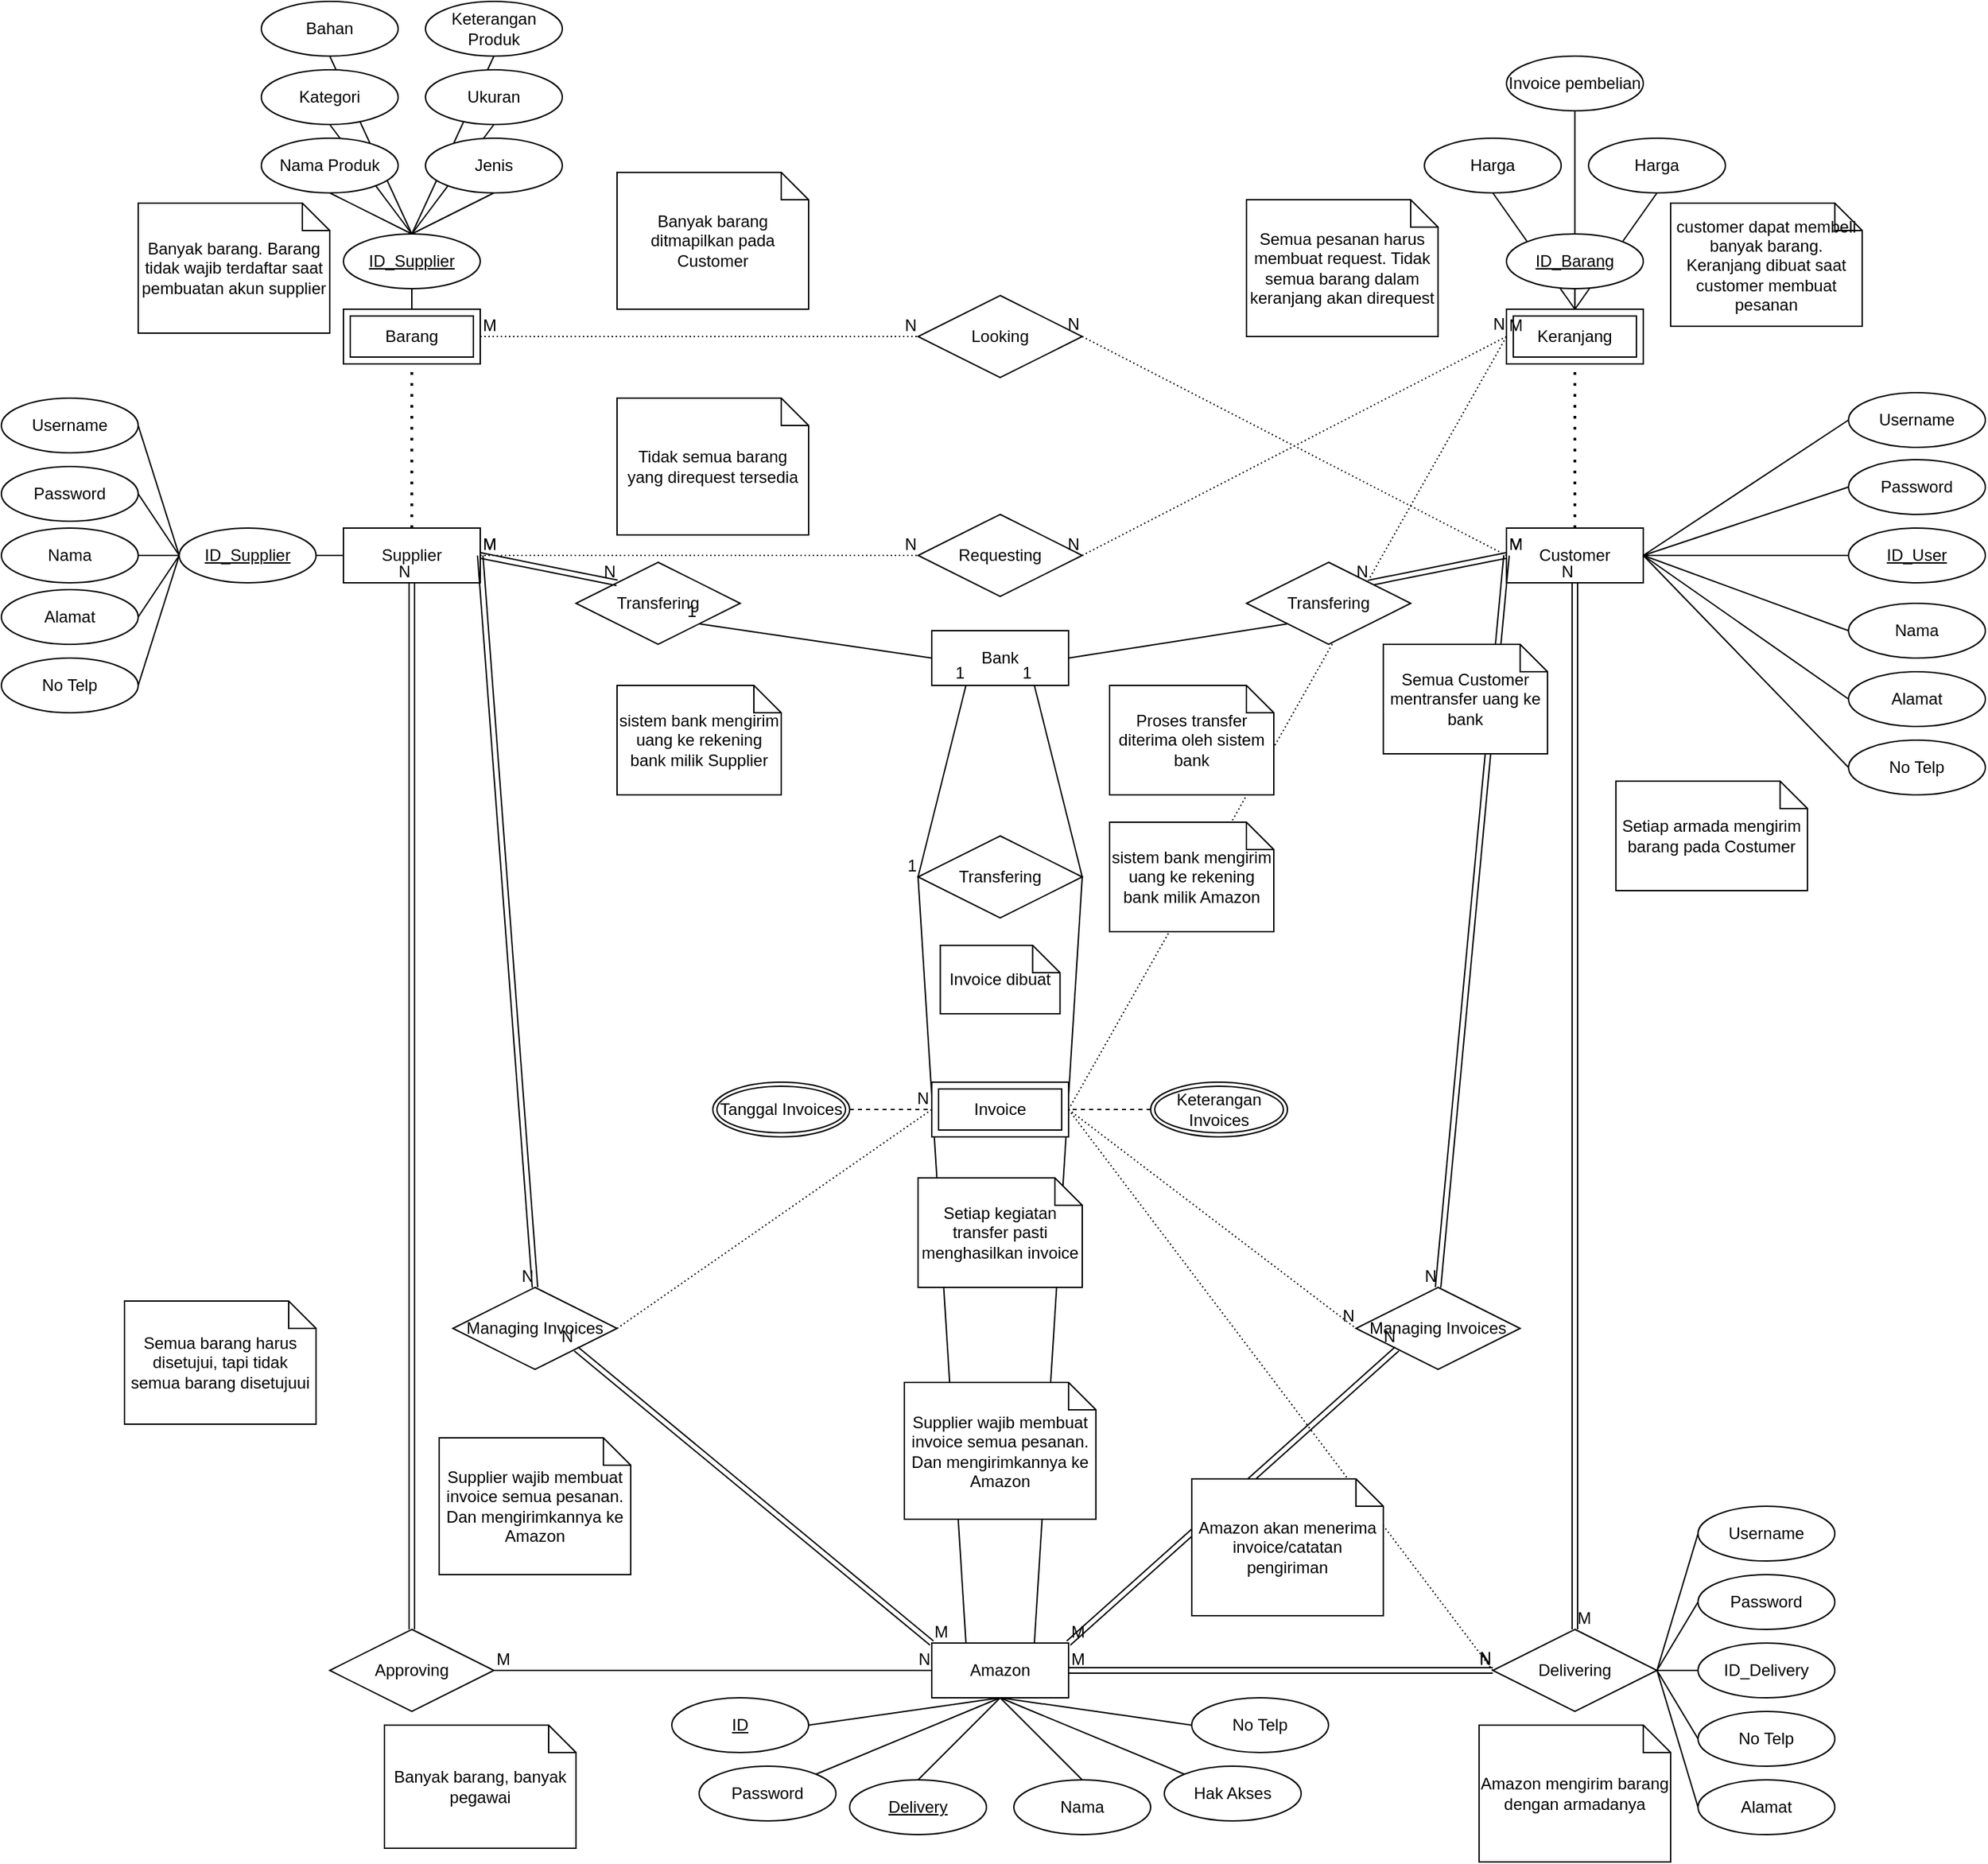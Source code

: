 <mxfile version="24.7.13">
  <diagram name="Page-1" id="H48xrG2T90LR6pYWh2Qc">
    <mxGraphModel dx="2256" dy="1767" grid="1" gridSize="10" guides="1" tooltips="1" connect="1" arrows="1" fold="1" page="1" pageScale="1" pageWidth="850" pageHeight="1100" math="0" shadow="0">
      <root>
        <mxCell id="0" />
        <mxCell id="1" parent="0" />
        <mxCell id="YlhhfSobjes1HJvtvpS9-1" value="Amazon" style="whiteSpace=wrap;html=1;align=center;" vertex="1" parent="1">
          <mxGeometry x="410" y="860" width="100" height="40" as="geometry" />
        </mxCell>
        <mxCell id="YlhhfSobjes1HJvtvpS9-2" value="Supplier" style="whiteSpace=wrap;html=1;align=center;" vertex="1" parent="1">
          <mxGeometry x="-20" y="45" width="100" height="40" as="geometry" />
        </mxCell>
        <mxCell id="YlhhfSobjes1HJvtvpS9-3" value="Customer" style="whiteSpace=wrap;html=1;align=center;" vertex="1" parent="1">
          <mxGeometry x="830.07" y="45" width="100" height="40" as="geometry" />
        </mxCell>
        <mxCell id="YlhhfSobjes1HJvtvpS9-4" value="Barang" style="shape=ext;margin=3;double=1;whiteSpace=wrap;html=1;align=center;" vertex="1" parent="1">
          <mxGeometry x="-20" y="-115" width="100" height="40" as="geometry" />
        </mxCell>
        <mxCell id="YlhhfSobjes1HJvtvpS9-5" value="Approving" style="shape=rhombus;perimeter=rhombusPerimeter;whiteSpace=wrap;html=1;align=center;" vertex="1" parent="1">
          <mxGeometry x="-30" y="850" width="120" height="60" as="geometry" />
        </mxCell>
        <mxCell id="YlhhfSobjes1HJvtvpS9-11" value="" style="shape=link;html=1;rounded=0;entryX=0.5;entryY=1;entryDx=0;entryDy=0;exitX=0.5;exitY=0;exitDx=0;exitDy=0;" edge="1" parent="1" source="YlhhfSobjes1HJvtvpS9-5" target="YlhhfSobjes1HJvtvpS9-2">
          <mxGeometry relative="1" as="geometry">
            <mxPoint x="330" y="220" as="sourcePoint" />
            <mxPoint x="490" y="220" as="targetPoint" />
          </mxGeometry>
        </mxCell>
        <mxCell id="YlhhfSobjes1HJvtvpS9-12" value="N" style="resizable=0;html=1;whiteSpace=wrap;align=right;verticalAlign=bottom;" connectable="0" vertex="1" parent="YlhhfSobjes1HJvtvpS9-11">
          <mxGeometry x="1" relative="1" as="geometry" />
        </mxCell>
        <mxCell id="YlhhfSobjes1HJvtvpS9-13" value="" style="endArrow=none;html=1;rounded=0;entryX=0;entryY=0.5;entryDx=0;entryDy=0;exitX=1;exitY=0.5;exitDx=0;exitDy=0;" edge="1" parent="1" source="YlhhfSobjes1HJvtvpS9-5" target="YlhhfSobjes1HJvtvpS9-1">
          <mxGeometry relative="1" as="geometry">
            <mxPoint x="210" y="760" as="sourcePoint" />
            <mxPoint x="600" y="630" as="targetPoint" />
          </mxGeometry>
        </mxCell>
        <mxCell id="YlhhfSobjes1HJvtvpS9-14" value="M" style="resizable=0;html=1;whiteSpace=wrap;align=left;verticalAlign=bottom;" connectable="0" vertex="1" parent="YlhhfSobjes1HJvtvpS9-13">
          <mxGeometry x="-1" relative="1" as="geometry" />
        </mxCell>
        <mxCell id="YlhhfSobjes1HJvtvpS9-15" value="N" style="resizable=0;html=1;whiteSpace=wrap;align=right;verticalAlign=bottom;" connectable="0" vertex="1" parent="YlhhfSobjes1HJvtvpS9-13">
          <mxGeometry x="1" relative="1" as="geometry" />
        </mxCell>
        <mxCell id="YlhhfSobjes1HJvtvpS9-16" value="Semua barang harus disetujui, tapi tidak semua barang disetujuui" style="shape=note;size=20;whiteSpace=wrap;html=1;" vertex="1" parent="1">
          <mxGeometry x="-180" y="610" width="140" height="90" as="geometry" />
        </mxCell>
        <mxCell id="YlhhfSobjes1HJvtvpS9-17" value="Banyak barang. Barang tidak wajib terdaftar saat pembuatan akun supplier" style="shape=note;size=20;whiteSpace=wrap;html=1;" vertex="1" parent="1">
          <mxGeometry x="-170" y="-192.5" width="140" height="95" as="geometry" />
        </mxCell>
        <mxCell id="YlhhfSobjes1HJvtvpS9-18" value="Banyak barang, banyak pegawai" style="shape=note;size=20;whiteSpace=wrap;html=1;" vertex="1" parent="1">
          <mxGeometry x="10" y="920" width="140" height="90" as="geometry" />
        </mxCell>
        <mxCell id="YlhhfSobjes1HJvtvpS9-19" value="Keranjang" style="shape=ext;margin=3;double=1;whiteSpace=wrap;html=1;align=center;" vertex="1" parent="1">
          <mxGeometry x="830.07" y="-115" width="100" height="40" as="geometry" />
        </mxCell>
        <mxCell id="YlhhfSobjes1HJvtvpS9-21" value="" style="endArrow=none;dashed=1;html=1;dashPattern=1 3;strokeWidth=2;rounded=0;entryX=0.5;entryY=1;entryDx=0;entryDy=0;exitX=0.5;exitY=0;exitDx=0;exitDy=0;" edge="1" parent="1" source="YlhhfSobjes1HJvtvpS9-2" target="YlhhfSobjes1HJvtvpS9-4">
          <mxGeometry width="50" height="50" relative="1" as="geometry">
            <mxPoint x="380" y="135" as="sourcePoint" />
            <mxPoint x="430" y="85" as="targetPoint" />
          </mxGeometry>
        </mxCell>
        <mxCell id="YlhhfSobjes1HJvtvpS9-22" value="" style="endArrow=none;dashed=1;html=1;dashPattern=1 3;strokeWidth=2;rounded=0;exitX=0.5;exitY=0;exitDx=0;exitDy=0;entryX=0.5;entryY=1;entryDx=0;entryDy=0;" edge="1" parent="1" source="YlhhfSobjes1HJvtvpS9-3" target="YlhhfSobjes1HJvtvpS9-19">
          <mxGeometry width="50" height="50" relative="1" as="geometry">
            <mxPoint x="280.07" y="55" as="sourcePoint" />
            <mxPoint x="530.07" y="35" as="targetPoint" />
          </mxGeometry>
        </mxCell>
        <mxCell id="YlhhfSobjes1HJvtvpS9-23" value="customer dapat membeli banyak barang. Keranjang dibuat saat customer membuat pesanan" style="shape=note;size=20;whiteSpace=wrap;html=1;" vertex="1" parent="1">
          <mxGeometry x="950.07" y="-192.5" width="140" height="90" as="geometry" />
        </mxCell>
        <mxCell id="YlhhfSobjes1HJvtvpS9-24" value="Requesting" style="shape=rhombus;perimeter=rhombusPerimeter;whiteSpace=wrap;html=1;align=center;" vertex="1" parent="1">
          <mxGeometry x="400" y="35" width="120" height="60" as="geometry" />
        </mxCell>
        <mxCell id="YlhhfSobjes1HJvtvpS9-25" value="" style="endArrow=none;html=1;rounded=0;dashed=1;dashPattern=1 2;exitX=1;exitY=0.5;exitDx=0;exitDy=0;entryX=0;entryY=0.5;entryDx=0;entryDy=0;" edge="1" parent="1" source="YlhhfSobjes1HJvtvpS9-2" target="YlhhfSobjes1HJvtvpS9-24">
          <mxGeometry relative="1" as="geometry">
            <mxPoint x="440" y="105" as="sourcePoint" />
            <mxPoint x="600" y="105" as="targetPoint" />
          </mxGeometry>
        </mxCell>
        <mxCell id="YlhhfSobjes1HJvtvpS9-26" value="M" style="resizable=0;html=1;whiteSpace=wrap;align=left;verticalAlign=bottom;" connectable="0" vertex="1" parent="YlhhfSobjes1HJvtvpS9-25">
          <mxGeometry x="-1" relative="1" as="geometry" />
        </mxCell>
        <mxCell id="YlhhfSobjes1HJvtvpS9-27" value="N" style="resizable=0;html=1;whiteSpace=wrap;align=right;verticalAlign=bottom;" connectable="0" vertex="1" parent="YlhhfSobjes1HJvtvpS9-25">
          <mxGeometry x="1" relative="1" as="geometry" />
        </mxCell>
        <mxCell id="YlhhfSobjes1HJvtvpS9-28" value="" style="endArrow=none;html=1;rounded=0;dashed=1;dashPattern=1 2;exitX=0;exitY=0.5;exitDx=0;exitDy=0;entryX=1;entryY=0.5;entryDx=0;entryDy=0;" edge="1" parent="1" source="YlhhfSobjes1HJvtvpS9-19" target="YlhhfSobjes1HJvtvpS9-24">
          <mxGeometry relative="1" as="geometry">
            <mxPoint x="280.07" y="75" as="sourcePoint" />
            <mxPoint x="600.07" y="30" as="targetPoint" />
          </mxGeometry>
        </mxCell>
        <mxCell id="YlhhfSobjes1HJvtvpS9-29" value="M" style="resizable=0;html=1;whiteSpace=wrap;align=left;verticalAlign=bottom;" connectable="0" vertex="1" parent="YlhhfSobjes1HJvtvpS9-28">
          <mxGeometry x="-1" relative="1" as="geometry" />
        </mxCell>
        <mxCell id="YlhhfSobjes1HJvtvpS9-30" value="N" style="resizable=0;html=1;whiteSpace=wrap;align=right;verticalAlign=bottom;" connectable="0" vertex="1" parent="YlhhfSobjes1HJvtvpS9-28">
          <mxGeometry x="1" relative="1" as="geometry" />
        </mxCell>
        <mxCell id="YlhhfSobjes1HJvtvpS9-31" value="Tidak semua barang yang direquest tersedia" style="shape=note;size=20;whiteSpace=wrap;html=1;" vertex="1" parent="1">
          <mxGeometry x="180" y="-50" width="140" height="100" as="geometry" />
        </mxCell>
        <mxCell id="YlhhfSobjes1HJvtvpS9-32" value="Semua pesanan harus membuat request. Tidak semua barang dalam keranjang akan direquest" style="shape=note;size=20;whiteSpace=wrap;html=1;" vertex="1" parent="1">
          <mxGeometry x="640.07" y="-195" width="140" height="100" as="geometry" />
        </mxCell>
        <mxCell id="YlhhfSobjes1HJvtvpS9-33" value="Managing Invoices" style="shape=rhombus;perimeter=rhombusPerimeter;whiteSpace=wrap;html=1;align=center;" vertex="1" parent="1">
          <mxGeometry x="60" y="600" width="120" height="60" as="geometry" />
        </mxCell>
        <mxCell id="YlhhfSobjes1HJvtvpS9-34" value="" style="shape=link;html=1;rounded=0;exitX=1;exitY=0.5;exitDx=0;exitDy=0;entryX=0.5;entryY=0;entryDx=0;entryDy=0;" edge="1" parent="1" source="YlhhfSobjes1HJvtvpS9-2" target="YlhhfSobjes1HJvtvpS9-33">
          <mxGeometry relative="1" as="geometry">
            <mxPoint x="280" y="260" as="sourcePoint" />
            <mxPoint x="440" y="260" as="targetPoint" />
          </mxGeometry>
        </mxCell>
        <mxCell id="YlhhfSobjes1HJvtvpS9-35" value="M" style="resizable=0;html=1;whiteSpace=wrap;align=left;verticalAlign=bottom;" connectable="0" vertex="1" parent="YlhhfSobjes1HJvtvpS9-34">
          <mxGeometry x="-1" relative="1" as="geometry" />
        </mxCell>
        <mxCell id="YlhhfSobjes1HJvtvpS9-36" value="N" style="resizable=0;html=1;whiteSpace=wrap;align=right;verticalAlign=bottom;" connectable="0" vertex="1" parent="YlhhfSobjes1HJvtvpS9-34">
          <mxGeometry x="1" relative="1" as="geometry" />
        </mxCell>
        <mxCell id="YlhhfSobjes1HJvtvpS9-37" value="" style="shape=link;html=1;rounded=0;exitX=0;exitY=0;exitDx=0;exitDy=0;entryX=1;entryY=1;entryDx=0;entryDy=0;" edge="1" parent="1" source="YlhhfSobjes1HJvtvpS9-1" target="YlhhfSobjes1HJvtvpS9-33">
          <mxGeometry relative="1" as="geometry">
            <mxPoint x="200" y="600" as="sourcePoint" />
            <mxPoint x="283" y="649" as="targetPoint" />
          </mxGeometry>
        </mxCell>
        <mxCell id="YlhhfSobjes1HJvtvpS9-38" value="M" style="resizable=0;html=1;whiteSpace=wrap;align=left;verticalAlign=bottom;" connectable="0" vertex="1" parent="YlhhfSobjes1HJvtvpS9-37">
          <mxGeometry x="-1" relative="1" as="geometry" />
        </mxCell>
        <mxCell id="YlhhfSobjes1HJvtvpS9-39" value="N" style="resizable=0;html=1;whiteSpace=wrap;align=right;verticalAlign=bottom;" connectable="0" vertex="1" parent="YlhhfSobjes1HJvtvpS9-37">
          <mxGeometry x="1" relative="1" as="geometry" />
        </mxCell>
        <mxCell id="YlhhfSobjes1HJvtvpS9-40" value="Supplier wajib membuat invoice semua pesanan. Dan mengirimkannya ke Amazon" style="shape=note;size=20;whiteSpace=wrap;html=1;" vertex="1" parent="1">
          <mxGeometry x="50" y="710" width="140" height="100" as="geometry" />
        </mxCell>
        <mxCell id="YlhhfSobjes1HJvtvpS9-41" value="Bank" style="whiteSpace=wrap;html=1;align=center;" vertex="1" parent="1">
          <mxGeometry x="410" y="120" width="100" height="40" as="geometry" />
        </mxCell>
        <mxCell id="YlhhfSobjes1HJvtvpS9-43" value="" style="endArrow=none;html=1;rounded=0;dashed=1;dashPattern=1 2;exitX=1;exitY=0.5;exitDx=0;exitDy=0;entryX=0;entryY=0.5;entryDx=0;entryDy=0;" edge="1" parent="1" source="YlhhfSobjes1HJvtvpS9-33" target="YlhhfSobjes1HJvtvpS9-42">
          <mxGeometry relative="1" as="geometry">
            <mxPoint x="480" y="630" as="sourcePoint" />
            <mxPoint x="650" y="480" as="targetPoint" />
          </mxGeometry>
        </mxCell>
        <mxCell id="YlhhfSobjes1HJvtvpS9-44" value="N" style="resizable=0;html=1;whiteSpace=wrap;align=right;verticalAlign=bottom;" connectable="0" vertex="1" parent="YlhhfSobjes1HJvtvpS9-43">
          <mxGeometry x="1" relative="1" as="geometry" />
        </mxCell>
        <mxCell id="YlhhfSobjes1HJvtvpS9-46" value="Invoice dibuat" style="shape=note;size=20;whiteSpace=wrap;html=1;" vertex="1" parent="1">
          <mxGeometry x="416.25" y="350" width="87.5" height="50" as="geometry" />
        </mxCell>
        <mxCell id="YlhhfSobjes1HJvtvpS9-48" value="" style="shape=link;html=1;rounded=0;exitX=0;exitY=0.5;exitDx=0;exitDy=0;entryX=1;entryY=0;entryDx=0;entryDy=0;" edge="1" parent="1" source="YlhhfSobjes1HJvtvpS9-3" target="YlhhfSobjes1HJvtvpS9-47">
          <mxGeometry relative="1" as="geometry">
            <mxPoint x="460.07" y="330" as="sourcePoint" />
            <mxPoint x="620.07" y="330" as="targetPoint" />
          </mxGeometry>
        </mxCell>
        <mxCell id="YlhhfSobjes1HJvtvpS9-49" value="M" style="resizable=0;html=1;whiteSpace=wrap;align=left;verticalAlign=bottom;" connectable="0" vertex="1" parent="YlhhfSobjes1HJvtvpS9-48">
          <mxGeometry x="-1" relative="1" as="geometry" />
        </mxCell>
        <mxCell id="YlhhfSobjes1HJvtvpS9-50" value="N" style="resizable=0;html=1;whiteSpace=wrap;align=right;verticalAlign=bottom;" connectable="0" vertex="1" parent="YlhhfSobjes1HJvtvpS9-48">
          <mxGeometry x="1" relative="1" as="geometry" />
        </mxCell>
        <mxCell id="YlhhfSobjes1HJvtvpS9-59" value="" style="endArrow=none;html=1;rounded=0;entryX=0;entryY=1;entryDx=0;entryDy=0;exitX=1;exitY=0.5;exitDx=0;exitDy=0;" edge="1" parent="1" source="YlhhfSobjes1HJvtvpS9-41" target="YlhhfSobjes1HJvtvpS9-47">
          <mxGeometry relative="1" as="geometry">
            <mxPoint x="460" y="250" as="sourcePoint" />
            <mxPoint x="620" y="250" as="targetPoint" />
          </mxGeometry>
        </mxCell>
        <mxCell id="YlhhfSobjes1HJvtvpS9-60" value="1" style="resizable=0;html=1;whiteSpace=wrap;align=right;verticalAlign=bottom;" connectable="0" vertex="1" parent="YlhhfSobjes1HJvtvpS9-59">
          <mxGeometry x="1" relative="1" as="geometry" />
        </mxCell>
        <mxCell id="YlhhfSobjes1HJvtvpS9-62" value="Transfering" style="shape=rhombus;perimeter=rhombusPerimeter;whiteSpace=wrap;html=1;align=center;" vertex="1" parent="1">
          <mxGeometry x="400" y="270" width="120" height="60" as="geometry" />
        </mxCell>
        <mxCell id="YlhhfSobjes1HJvtvpS9-66" value="" style="endArrow=none;html=1;rounded=0;entryX=0.75;entryY=1;entryDx=0;entryDy=0;exitX=1;exitY=0.5;exitDx=0;exitDy=0;" edge="1" parent="1" source="YlhhfSobjes1HJvtvpS9-62" target="YlhhfSobjes1HJvtvpS9-41">
          <mxGeometry relative="1" as="geometry">
            <mxPoint x="460" y="250" as="sourcePoint" />
            <mxPoint x="620" y="340" as="targetPoint" />
          </mxGeometry>
        </mxCell>
        <mxCell id="YlhhfSobjes1HJvtvpS9-67" value="1" style="resizable=0;html=1;whiteSpace=wrap;align=right;verticalAlign=bottom;" connectable="0" vertex="1" parent="YlhhfSobjes1HJvtvpS9-66">
          <mxGeometry x="1" relative="1" as="geometry" />
        </mxCell>
        <mxCell id="YlhhfSobjes1HJvtvpS9-68" value="" style="endArrow=none;html=1;rounded=0;entryX=1;entryY=0.5;entryDx=0;entryDy=0;exitX=0.75;exitY=0;exitDx=0;exitDy=0;" edge="1" parent="1" source="YlhhfSobjes1HJvtvpS9-1" target="YlhhfSobjes1HJvtvpS9-62">
          <mxGeometry relative="1" as="geometry">
            <mxPoint x="470" y="280" as="sourcePoint" />
            <mxPoint x="470" y="170" as="targetPoint" />
          </mxGeometry>
        </mxCell>
        <mxCell id="YlhhfSobjes1HJvtvpS9-69" value="1" style="resizable=0;html=1;whiteSpace=wrap;align=right;verticalAlign=bottom;" connectable="0" vertex="1" parent="YlhhfSobjes1HJvtvpS9-68">
          <mxGeometry x="1" relative="1" as="geometry">
            <mxPoint x="80" as="offset" />
          </mxGeometry>
        </mxCell>
        <mxCell id="YlhhfSobjes1HJvtvpS9-72" value="Transfering" style="shape=rhombus;perimeter=rhombusPerimeter;whiteSpace=wrap;html=1;align=center;" vertex="1" parent="1">
          <mxGeometry x="150" y="70" width="120" height="60" as="geometry" />
        </mxCell>
        <mxCell id="YlhhfSobjes1HJvtvpS9-73" value="" style="endArrow=none;html=1;rounded=0;entryX=0.25;entryY=1;entryDx=0;entryDy=0;exitX=0;exitY=0.5;exitDx=0;exitDy=0;" edge="1" parent="1" source="YlhhfSobjes1HJvtvpS9-62" target="YlhhfSobjes1HJvtvpS9-41">
          <mxGeometry relative="1" as="geometry">
            <mxPoint x="530" y="310" as="sourcePoint" />
            <mxPoint x="495" y="170" as="targetPoint" />
          </mxGeometry>
        </mxCell>
        <mxCell id="YlhhfSobjes1HJvtvpS9-74" value="1" style="resizable=0;html=1;whiteSpace=wrap;align=right;verticalAlign=bottom;" connectable="0" vertex="1" parent="YlhhfSobjes1HJvtvpS9-73">
          <mxGeometry x="1" relative="1" as="geometry" />
        </mxCell>
        <mxCell id="YlhhfSobjes1HJvtvpS9-75" value="" style="endArrow=none;html=1;rounded=0;entryX=0;entryY=0.5;entryDx=0;entryDy=0;exitX=0.25;exitY=0;exitDx=0;exitDy=0;" edge="1" parent="1" source="YlhhfSobjes1HJvtvpS9-1" target="YlhhfSobjes1HJvtvpS9-62">
          <mxGeometry relative="1" as="geometry">
            <mxPoint x="410" y="310" as="sourcePoint" />
            <mxPoint x="445" y="170" as="targetPoint" />
          </mxGeometry>
        </mxCell>
        <mxCell id="YlhhfSobjes1HJvtvpS9-76" value="1" style="resizable=0;html=1;whiteSpace=wrap;align=right;verticalAlign=bottom;" connectable="0" vertex="1" parent="YlhhfSobjes1HJvtvpS9-75">
          <mxGeometry x="1" relative="1" as="geometry" />
        </mxCell>
        <mxCell id="YlhhfSobjes1HJvtvpS9-77" value="" style="endArrow=none;html=1;rounded=0;entryX=1;entryY=1;entryDx=0;entryDy=0;exitX=0;exitY=0.5;exitDx=0;exitDy=0;" edge="1" parent="1" source="YlhhfSobjes1HJvtvpS9-41" target="YlhhfSobjes1HJvtvpS9-72">
          <mxGeometry relative="1" as="geometry">
            <mxPoint x="520" y="150" as="sourcePoint" />
            <mxPoint x="600" y="125" as="targetPoint" />
          </mxGeometry>
        </mxCell>
        <mxCell id="YlhhfSobjes1HJvtvpS9-78" value="1" style="resizable=0;html=1;whiteSpace=wrap;align=right;verticalAlign=bottom;" connectable="0" vertex="1" parent="YlhhfSobjes1HJvtvpS9-77">
          <mxGeometry x="1" relative="1" as="geometry" />
        </mxCell>
        <mxCell id="YlhhfSobjes1HJvtvpS9-79" value="" style="shape=link;html=1;rounded=0;exitX=1;exitY=0.5;exitDx=0;exitDy=0;entryX=0;entryY=0;entryDx=0;entryDy=0;" edge="1" parent="1" source="YlhhfSobjes1HJvtvpS9-2" target="YlhhfSobjes1HJvtvpS9-72">
          <mxGeometry relative="1" as="geometry">
            <mxPoint x="650" y="73" as="sourcePoint" />
            <mxPoint x="570" y="95" as="targetPoint" />
          </mxGeometry>
        </mxCell>
        <mxCell id="YlhhfSobjes1HJvtvpS9-80" value="M" style="resizable=0;html=1;whiteSpace=wrap;align=left;verticalAlign=bottom;" connectable="0" vertex="1" parent="YlhhfSobjes1HJvtvpS9-79">
          <mxGeometry x="-1" relative="1" as="geometry" />
        </mxCell>
        <mxCell id="YlhhfSobjes1HJvtvpS9-81" value="N" style="resizable=0;html=1;whiteSpace=wrap;align=right;verticalAlign=bottom;" connectable="0" vertex="1" parent="YlhhfSobjes1HJvtvpS9-79">
          <mxGeometry x="1" relative="1" as="geometry" />
        </mxCell>
        <mxCell id="YlhhfSobjes1HJvtvpS9-82" value="sistem bank mengirim uang ke rekening bank milik Supplier" style="shape=note;size=20;whiteSpace=wrap;html=1;" vertex="1" parent="1">
          <mxGeometry x="180" y="160" width="120" height="80" as="geometry" />
        </mxCell>
        <mxCell id="YlhhfSobjes1HJvtvpS9-85" value="" style="endArrow=none;html=1;rounded=0;entryX=0.5;entryY=1;entryDx=0;entryDy=0;exitX=0.5;exitY=0;exitDx=0;exitDy=0;" edge="1" parent="1" source="YlhhfSobjes1HJvtvpS9-159" target="YlhhfSobjes1HJvtvpS9-1">
          <mxGeometry width="50" height="50" relative="1" as="geometry">
            <mxPoint x="400" y="960" as="sourcePoint" />
            <mxPoint x="690" y="780" as="targetPoint" />
          </mxGeometry>
        </mxCell>
        <mxCell id="YlhhfSobjes1HJvtvpS9-86" value="Delivering" style="shape=rhombus;perimeter=rhombusPerimeter;whiteSpace=wrap;html=1;align=center;" vertex="1" parent="1">
          <mxGeometry x="820.07" y="850" width="120" height="60" as="geometry" />
        </mxCell>
        <mxCell id="YlhhfSobjes1HJvtvpS9-87" value="" style="shape=link;html=1;rounded=0;exitX=1;exitY=0.5;exitDx=0;exitDy=0;entryX=0;entryY=0.5;entryDx=0;entryDy=0;" edge="1" parent="1" source="YlhhfSobjes1HJvtvpS9-1" target="YlhhfSobjes1HJvtvpS9-86">
          <mxGeometry relative="1" as="geometry">
            <mxPoint x="730" y="620" as="sourcePoint" />
            <mxPoint x="890" y="620" as="targetPoint" />
          </mxGeometry>
        </mxCell>
        <mxCell id="YlhhfSobjes1HJvtvpS9-88" value="M" style="resizable=0;html=1;whiteSpace=wrap;align=left;verticalAlign=bottom;" connectable="0" vertex="1" parent="YlhhfSobjes1HJvtvpS9-87">
          <mxGeometry x="-1" relative="1" as="geometry" />
        </mxCell>
        <mxCell id="YlhhfSobjes1HJvtvpS9-89" value="N" style="resizable=0;html=1;whiteSpace=wrap;align=right;verticalAlign=bottom;" connectable="0" vertex="1" parent="YlhhfSobjes1HJvtvpS9-87">
          <mxGeometry x="1" relative="1" as="geometry" />
        </mxCell>
        <mxCell id="YlhhfSobjes1HJvtvpS9-90" value="" style="endArrow=none;html=1;rounded=0;dashed=1;dashPattern=1 2;exitX=1;exitY=0.5;exitDx=0;exitDy=0;entryX=0;entryY=0.5;entryDx=0;entryDy=0;" edge="1" parent="1" source="YlhhfSobjes1HJvtvpS9-42" target="YlhhfSobjes1HJvtvpS9-97">
          <mxGeometry relative="1" as="geometry">
            <mxPoint x="280" y="640" as="sourcePoint" />
            <mxPoint x="670" y="630" as="targetPoint" />
          </mxGeometry>
        </mxCell>
        <mxCell id="YlhhfSobjes1HJvtvpS9-91" value="N" style="resizable=0;html=1;whiteSpace=wrap;align=right;verticalAlign=bottom;" connectable="0" vertex="1" parent="YlhhfSobjes1HJvtvpS9-90">
          <mxGeometry x="1" relative="1" as="geometry" />
        </mxCell>
        <mxCell id="YlhhfSobjes1HJvtvpS9-92" value="Amazon mengirim barang dengan armadanya" style="shape=note;size=20;whiteSpace=wrap;html=1;" vertex="1" parent="1">
          <mxGeometry x="810.07" y="920" width="140" height="100" as="geometry" />
        </mxCell>
        <mxCell id="YlhhfSobjes1HJvtvpS9-93" value="" style="shape=link;html=1;rounded=0;exitX=0.5;exitY=0;exitDx=0;exitDy=0;entryX=0.5;entryY=1;entryDx=0;entryDy=0;" edge="1" parent="1" source="YlhhfSobjes1HJvtvpS9-86" target="YlhhfSobjes1HJvtvpS9-3">
          <mxGeometry relative="1" as="geometry">
            <mxPoint x="900.07" y="345" as="sourcePoint" />
            <mxPoint x="1140.07" y="130" as="targetPoint" />
          </mxGeometry>
        </mxCell>
        <mxCell id="YlhhfSobjes1HJvtvpS9-94" value="M" style="resizable=0;html=1;whiteSpace=wrap;align=left;verticalAlign=bottom;" connectable="0" vertex="1" parent="YlhhfSobjes1HJvtvpS9-93">
          <mxGeometry x="-1" relative="1" as="geometry" />
        </mxCell>
        <mxCell id="YlhhfSobjes1HJvtvpS9-95" value="N" style="resizable=0;html=1;whiteSpace=wrap;align=right;verticalAlign=bottom;" connectable="0" vertex="1" parent="YlhhfSobjes1HJvtvpS9-93">
          <mxGeometry x="1" relative="1" as="geometry" />
        </mxCell>
        <mxCell id="YlhhfSobjes1HJvtvpS9-96" value="Setiap armada mengirim barang pada Costumer" style="shape=note;size=20;whiteSpace=wrap;html=1;" vertex="1" parent="1">
          <mxGeometry x="910.07" y="230" width="140" height="80" as="geometry" />
        </mxCell>
        <mxCell id="YlhhfSobjes1HJvtvpS9-42" value="Invoice" style="shape=ext;margin=3;double=1;whiteSpace=wrap;html=1;align=center;" vertex="1" parent="1">
          <mxGeometry x="410" y="450" width="100" height="40" as="geometry" />
        </mxCell>
        <mxCell id="YlhhfSobjes1HJvtvpS9-97" value="Managing Invoices" style="shape=rhombus;perimeter=rhombusPerimeter;whiteSpace=wrap;html=1;align=center;" vertex="1" parent="1">
          <mxGeometry x="720.07" y="600" width="120" height="60" as="geometry" />
        </mxCell>
        <mxCell id="YlhhfSobjes1HJvtvpS9-98" value="" style="shape=link;html=1;rounded=0;exitX=1;exitY=0;exitDx=0;exitDy=0;entryX=0;entryY=1;entryDx=0;entryDy=0;" edge="1" parent="1" source="YlhhfSobjes1HJvtvpS9-1" target="YlhhfSobjes1HJvtvpS9-97">
          <mxGeometry relative="1" as="geometry">
            <mxPoint x="420" y="870" as="sourcePoint" />
            <mxPoint x="250" y="655" as="targetPoint" />
          </mxGeometry>
        </mxCell>
        <mxCell id="YlhhfSobjes1HJvtvpS9-99" value="M" style="resizable=0;html=1;whiteSpace=wrap;align=left;verticalAlign=bottom;" connectable="0" vertex="1" parent="YlhhfSobjes1HJvtvpS9-98">
          <mxGeometry x="-1" relative="1" as="geometry" />
        </mxCell>
        <mxCell id="YlhhfSobjes1HJvtvpS9-100" value="N" style="resizable=0;html=1;whiteSpace=wrap;align=right;verticalAlign=bottom;" connectable="0" vertex="1" parent="YlhhfSobjes1HJvtvpS9-98">
          <mxGeometry x="1" relative="1" as="geometry" />
        </mxCell>
        <mxCell id="YlhhfSobjes1HJvtvpS9-45" value="Supplier wajib membuat invoice semua pesanan. Dan mengirimkannya ke Amazon" style="shape=note;size=20;whiteSpace=wrap;html=1;" vertex="1" parent="1">
          <mxGeometry x="390" y="669.5" width="140" height="100" as="geometry" />
        </mxCell>
        <mxCell id="YlhhfSobjes1HJvtvpS9-101" value="" style="shape=link;html=1;rounded=0;exitX=0;exitY=0.5;exitDx=0;exitDy=0;entryX=0.5;entryY=0;entryDx=0;entryDy=0;" edge="1" parent="1" source="YlhhfSobjes1HJvtvpS9-3" target="YlhhfSobjes1HJvtvpS9-97">
          <mxGeometry relative="1" as="geometry">
            <mxPoint x="720.07" y="75" as="sourcePoint" />
            <mxPoint x="750.07" y="400" as="targetPoint" />
          </mxGeometry>
        </mxCell>
        <mxCell id="YlhhfSobjes1HJvtvpS9-102" value="M" style="resizable=0;html=1;whiteSpace=wrap;align=left;verticalAlign=bottom;" connectable="0" vertex="1" parent="YlhhfSobjes1HJvtvpS9-101">
          <mxGeometry x="-1" relative="1" as="geometry" />
        </mxCell>
        <mxCell id="YlhhfSobjes1HJvtvpS9-103" value="N" style="resizable=0;html=1;whiteSpace=wrap;align=right;verticalAlign=bottom;" connectable="0" vertex="1" parent="YlhhfSobjes1HJvtvpS9-101">
          <mxGeometry x="1" relative="1" as="geometry" />
        </mxCell>
        <mxCell id="YlhhfSobjes1HJvtvpS9-109" value="" style="endArrow=none;html=1;rounded=0;exitX=0.5;exitY=0;exitDx=0;exitDy=0;entryX=0.5;entryY=1;entryDx=0;entryDy=0;" edge="1" parent="1" source="YlhhfSobjes1HJvtvpS9-122" target="YlhhfSobjes1HJvtvpS9-1">
          <mxGeometry width="50" height="50" relative="1" as="geometry">
            <mxPoint x="520.0" y="960" as="sourcePoint" />
            <mxPoint x="460" y="900" as="targetPoint" />
          </mxGeometry>
        </mxCell>
        <mxCell id="YlhhfSobjes1HJvtvpS9-110" value="" style="endArrow=none;html=1;rounded=0;exitX=0;exitY=0;exitDx=0;exitDy=0;entryX=0.5;entryY=1;entryDx=0;entryDy=0;" edge="1" parent="1" source="YlhhfSobjes1HJvtvpS9-125" target="YlhhfSobjes1HJvtvpS9-1">
          <mxGeometry width="50" height="50" relative="1" as="geometry">
            <mxPoint x="594.645" y="955.858" as="sourcePoint" />
            <mxPoint x="470" y="910" as="targetPoint" />
          </mxGeometry>
        </mxCell>
        <mxCell id="YlhhfSobjes1HJvtvpS9-112" value="" style="endArrow=none;html=1;rounded=0;exitX=0;exitY=0.5;exitDx=0;exitDy=0;entryX=0.5;entryY=1;entryDx=0;entryDy=0;" edge="1" parent="1" source="YlhhfSobjes1HJvtvpS9-119" target="YlhhfSobjes1HJvtvpS9-1">
          <mxGeometry width="50" height="50" relative="1" as="geometry">
            <mxPoint x="600.0" y="920" as="sourcePoint" />
            <mxPoint x="470" y="910" as="targetPoint" />
          </mxGeometry>
        </mxCell>
        <mxCell id="YlhhfSobjes1HJvtvpS9-113" value="" style="endArrow=none;html=1;rounded=0;entryX=0.5;entryY=1;entryDx=0;entryDy=0;exitX=1;exitY=0;exitDx=0;exitDy=0;" edge="1" parent="1" source="YlhhfSobjes1HJvtvpS9-116" target="YlhhfSobjes1HJvtvpS9-1">
          <mxGeometry width="50" height="50" relative="1" as="geometry">
            <mxPoint x="350" y="940" as="sourcePoint" />
            <mxPoint x="470" y="910" as="targetPoint" />
          </mxGeometry>
        </mxCell>
        <mxCell id="YlhhfSobjes1HJvtvpS9-114" value="" style="endArrow=none;html=1;rounded=0;entryX=0.5;entryY=1;entryDx=0;entryDy=0;exitX=1;exitY=0.5;exitDx=0;exitDy=0;" edge="1" parent="1" source="YlhhfSobjes1HJvtvpS9-117" target="YlhhfSobjes1HJvtvpS9-1">
          <mxGeometry width="50" height="50" relative="1" as="geometry">
            <mxPoint x="350" y="910" as="sourcePoint" />
            <mxPoint x="470" y="910" as="targetPoint" />
          </mxGeometry>
        </mxCell>
        <mxCell id="YlhhfSobjes1HJvtvpS9-116" value="Password" style="ellipse;whiteSpace=wrap;html=1;align=center;" vertex="1" parent="1">
          <mxGeometry x="240" y="950" width="100" height="40" as="geometry" />
        </mxCell>
        <mxCell id="YlhhfSobjes1HJvtvpS9-117" value="ID" style="ellipse;whiteSpace=wrap;html=1;align=center;fontStyle=4;" vertex="1" parent="1">
          <mxGeometry x="220" y="900" width="100" height="40" as="geometry" />
        </mxCell>
        <mxCell id="YlhhfSobjes1HJvtvpS9-119" value="No Telp" style="ellipse;whiteSpace=wrap;html=1;align=center;" vertex="1" parent="1">
          <mxGeometry x="600" y="900" width="100" height="40" as="geometry" />
        </mxCell>
        <mxCell id="YlhhfSobjes1HJvtvpS9-122" value="Nama" style="ellipse;whiteSpace=wrap;html=1;align=center;" vertex="1" parent="1">
          <mxGeometry x="470" y="960" width="100" height="40" as="geometry" />
        </mxCell>
        <mxCell id="YlhhfSobjes1HJvtvpS9-125" value="Hak Akses" style="ellipse;whiteSpace=wrap;html=1;align=center;" vertex="1" parent="1">
          <mxGeometry x="580" y="950" width="100" height="40" as="geometry" />
        </mxCell>
        <mxCell id="YlhhfSobjes1HJvtvpS9-58" value="Semua Customer mentransfer uang ke bank" style="shape=note;size=20;whiteSpace=wrap;html=1;" vertex="1" parent="1">
          <mxGeometry x="740.07" y="130" width="120" height="80" as="geometry" />
        </mxCell>
        <mxCell id="YlhhfSobjes1HJvtvpS9-129" value="Harga" style="ellipse;whiteSpace=wrap;html=1;align=center;" vertex="1" parent="1">
          <mxGeometry x="770.07" y="-240" width="100" height="40" as="geometry" />
        </mxCell>
        <mxCell id="YlhhfSobjes1HJvtvpS9-130" value="Nama" style="ellipse;whiteSpace=wrap;html=1;align=center;" vertex="1" parent="1">
          <mxGeometry x="1080.07" y="100" width="100" height="40" as="geometry" />
        </mxCell>
        <mxCell id="YlhhfSobjes1HJvtvpS9-131" value="No Telp" style="ellipse;whiteSpace=wrap;html=1;align=center;" vertex="1" parent="1">
          <mxGeometry x="1080.07" y="200" width="100" height="40" as="geometry" />
        </mxCell>
        <mxCell id="YlhhfSobjes1HJvtvpS9-132" value="Password" style="ellipse;whiteSpace=wrap;html=1;align=center;" vertex="1" parent="1">
          <mxGeometry x="1080.07" y="-5" width="100" height="40" as="geometry" />
        </mxCell>
        <mxCell id="YlhhfSobjes1HJvtvpS9-133" value="Username" style="ellipse;whiteSpace=wrap;html=1;align=center;" vertex="1" parent="1">
          <mxGeometry x="1080.07" y="-54" width="100" height="40" as="geometry" />
        </mxCell>
        <mxCell id="YlhhfSobjes1HJvtvpS9-134" value="Alamat" style="ellipse;whiteSpace=wrap;html=1;align=center;" vertex="1" parent="1">
          <mxGeometry x="1080.07" y="150" width="100" height="40" as="geometry" />
        </mxCell>
        <mxCell id="YlhhfSobjes1HJvtvpS9-135" value="" style="endArrow=none;html=1;rounded=0;exitX=1;exitY=0.5;exitDx=0;exitDy=0;entryX=0;entryY=0.5;entryDx=0;entryDy=0;" edge="1" parent="1" source="YlhhfSobjes1HJvtvpS9-3" target="YlhhfSobjes1HJvtvpS9-126">
          <mxGeometry width="50" height="50" relative="1" as="geometry">
            <mxPoint x="780.07" y="260" as="sourcePoint" />
            <mxPoint x="830.07" y="210" as="targetPoint" />
          </mxGeometry>
        </mxCell>
        <mxCell id="YlhhfSobjes1HJvtvpS9-136" value="" style="endArrow=none;html=1;rounded=0;exitX=0;exitY=0.5;exitDx=0;exitDy=0;entryX=1;entryY=0.5;entryDx=0;entryDy=0;" edge="1" parent="1" source="YlhhfSobjes1HJvtvpS9-133" target="YlhhfSobjes1HJvtvpS9-3">
          <mxGeometry width="50" height="50" relative="1" as="geometry">
            <mxPoint x="1080.07" y="-20" as="sourcePoint" />
            <mxPoint x="960.07" y="75" as="targetPoint" />
          </mxGeometry>
        </mxCell>
        <mxCell id="YlhhfSobjes1HJvtvpS9-137" value="" style="endArrow=none;html=1;rounded=0;entryX=1;entryY=0.5;entryDx=0;entryDy=0;exitX=0;exitY=0.5;exitDx=0;exitDy=0;" edge="1" parent="1" source="YlhhfSobjes1HJvtvpS9-132" target="YlhhfSobjes1HJvtvpS9-3">
          <mxGeometry width="50" height="50" relative="1" as="geometry">
            <mxPoint x="1080" y="30" as="sourcePoint" />
            <mxPoint x="1060.07" y="75" as="targetPoint" />
            <Array as="points" />
          </mxGeometry>
        </mxCell>
        <mxCell id="YlhhfSobjes1HJvtvpS9-138" value="" style="endArrow=none;html=1;rounded=0;exitX=0;exitY=0.5;exitDx=0;exitDy=0;entryX=1;entryY=0.5;entryDx=0;entryDy=0;" edge="1" parent="1" source="YlhhfSobjes1HJvtvpS9-130" target="YlhhfSobjes1HJvtvpS9-3">
          <mxGeometry width="50" height="50" relative="1" as="geometry">
            <mxPoint x="1080.07" y="90" as="sourcePoint" />
            <mxPoint x="1060.07" y="75" as="targetPoint" />
            <Array as="points" />
          </mxGeometry>
        </mxCell>
        <mxCell id="YlhhfSobjes1HJvtvpS9-139" value="" style="endArrow=none;html=1;rounded=0;exitX=0;exitY=0.5;exitDx=0;exitDy=0;entryX=1;entryY=0.5;entryDx=0;entryDy=0;" edge="1" parent="1" source="YlhhfSobjes1HJvtvpS9-134" target="YlhhfSobjes1HJvtvpS9-3">
          <mxGeometry width="50" height="50" relative="1" as="geometry">
            <mxPoint x="1080.07" y="140" as="sourcePoint" />
            <mxPoint x="1060.07" y="75" as="targetPoint" />
            <Array as="points" />
          </mxGeometry>
        </mxCell>
        <mxCell id="YlhhfSobjes1HJvtvpS9-140" value="" style="endArrow=none;html=1;rounded=0;exitX=0;exitY=0.5;exitDx=0;exitDy=0;entryX=1;entryY=0.5;entryDx=0;entryDy=0;" edge="1" parent="1" source="YlhhfSobjes1HJvtvpS9-131" target="YlhhfSobjes1HJvtvpS9-3">
          <mxGeometry width="50" height="50" relative="1" as="geometry">
            <mxPoint x="1080.07" y="190" as="sourcePoint" />
            <mxPoint x="1060.07" y="75" as="targetPoint" />
            <Array as="points" />
          </mxGeometry>
        </mxCell>
        <mxCell id="YlhhfSobjes1HJvtvpS9-142" value="" style="endArrow=none;html=1;rounded=0;exitX=0.5;exitY=1;exitDx=0;exitDy=0;entryX=0.5;entryY=0;entryDx=0;entryDy=0;" edge="1" parent="1" source="YlhhfSobjes1HJvtvpS9-141" target="YlhhfSobjes1HJvtvpS9-19">
          <mxGeometry width="50" height="50" relative="1" as="geometry">
            <mxPoint x="1090.07" y="-90" as="sourcePoint" />
            <mxPoint x="1060.07" y="-5" as="targetPoint" />
          </mxGeometry>
        </mxCell>
        <mxCell id="YlhhfSobjes1HJvtvpS9-143" value="" style="endArrow=none;html=1;rounded=0;entryX=0.5;entryY=0;entryDx=0;entryDy=0;exitX=0.5;exitY=1;exitDx=0;exitDy=0;" edge="1" parent="1" source="YlhhfSobjes1HJvtvpS9-129" target="YlhhfSobjes1HJvtvpS9-19">
          <mxGeometry width="50" height="50" relative="1" as="geometry">
            <mxPoint x="960.07" y="-220" as="sourcePoint" />
            <mxPoint x="1060.07" y="-5" as="targetPoint" />
          </mxGeometry>
        </mxCell>
        <mxCell id="YlhhfSobjes1HJvtvpS9-144" value="Harga" style="ellipse;whiteSpace=wrap;html=1;align=center;" vertex="1" parent="1">
          <mxGeometry x="890.07" y="-240" width="100" height="40" as="geometry" />
        </mxCell>
        <mxCell id="YlhhfSobjes1HJvtvpS9-145" value="" style="endArrow=none;html=1;rounded=0;entryX=0.5;entryY=0;entryDx=0;entryDy=0;exitX=0.5;exitY=1;exitDx=0;exitDy=0;" edge="1" parent="1" source="YlhhfSobjes1HJvtvpS9-144" target="YlhhfSobjes1HJvtvpS9-19">
          <mxGeometry width="50" height="50" relative="1" as="geometry">
            <mxPoint x="830.07" y="-190" as="sourcePoint" />
            <mxPoint x="890.07" y="-160" as="targetPoint" />
          </mxGeometry>
        </mxCell>
        <mxCell id="YlhhfSobjes1HJvtvpS9-146" value="ID_Supplier" style="ellipse;whiteSpace=wrap;html=1;align=center;fontStyle=4;" vertex="1" parent="1">
          <mxGeometry x="-140" y="45" width="100" height="40" as="geometry" />
        </mxCell>
        <mxCell id="YlhhfSobjes1HJvtvpS9-147" value="" style="endArrow=none;html=1;rounded=0;entryX=1;entryY=0.5;entryDx=0;entryDy=0;exitX=0;exitY=0.5;exitDx=0;exitDy=0;" edge="1" parent="1" source="YlhhfSobjes1HJvtvpS9-2" target="YlhhfSobjes1HJvtvpS9-146">
          <mxGeometry width="50" height="50" relative="1" as="geometry">
            <mxPoint x="660" y="-110" as="sourcePoint" />
            <mxPoint x="720" y="-80" as="targetPoint" />
          </mxGeometry>
        </mxCell>
        <mxCell id="YlhhfSobjes1HJvtvpS9-148" value="Nama" style="ellipse;whiteSpace=wrap;html=1;align=center;" vertex="1" parent="1">
          <mxGeometry x="-270" y="45" width="100" height="40" as="geometry" />
        </mxCell>
        <mxCell id="YlhhfSobjes1HJvtvpS9-149" value="No Telp" style="ellipse;whiteSpace=wrap;html=1;align=center;" vertex="1" parent="1">
          <mxGeometry x="-270" y="140" width="100" height="40" as="geometry" />
        </mxCell>
        <mxCell id="YlhhfSobjes1HJvtvpS9-150" value="Password" style="ellipse;whiteSpace=wrap;html=1;align=center;" vertex="1" parent="1">
          <mxGeometry x="-270" width="100" height="40" as="geometry" />
        </mxCell>
        <mxCell id="YlhhfSobjes1HJvtvpS9-151" value="Username" style="ellipse;whiteSpace=wrap;html=1;align=center;" vertex="1" parent="1">
          <mxGeometry x="-270" y="-50" width="100" height="40" as="geometry" />
        </mxCell>
        <mxCell id="YlhhfSobjes1HJvtvpS9-152" value="Alamat" style="ellipse;whiteSpace=wrap;html=1;align=center;" vertex="1" parent="1">
          <mxGeometry x="-270" y="90" width="100" height="40" as="geometry" />
        </mxCell>
        <mxCell id="YlhhfSobjes1HJvtvpS9-154" value="" style="endArrow=none;html=1;rounded=0;entryX=0;entryY=0.5;entryDx=0;entryDy=0;exitX=1;exitY=0.5;exitDx=0;exitDy=0;" edge="1" parent="1" source="YlhhfSobjes1HJvtvpS9-151" target="YlhhfSobjes1HJvtvpS9-146">
          <mxGeometry width="50" height="50" relative="1" as="geometry">
            <mxPoint x="-10" y="75" as="sourcePoint" />
            <mxPoint x="-30" y="75" as="targetPoint" />
          </mxGeometry>
        </mxCell>
        <mxCell id="YlhhfSobjes1HJvtvpS9-155" value="" style="endArrow=none;html=1;rounded=0;entryX=0;entryY=0.5;entryDx=0;entryDy=0;exitX=1;exitY=0.5;exitDx=0;exitDy=0;" edge="1" parent="1" source="YlhhfSobjes1HJvtvpS9-150" target="YlhhfSobjes1HJvtvpS9-146">
          <mxGeometry width="50" height="50" relative="1" as="geometry">
            <mxPoint x="-160" y="-10" as="sourcePoint" />
            <mxPoint x="-130" y="75" as="targetPoint" />
          </mxGeometry>
        </mxCell>
        <mxCell id="YlhhfSobjes1HJvtvpS9-156" value="" style="endArrow=none;html=1;rounded=0;entryX=0;entryY=0.5;entryDx=0;entryDy=0;exitX=1;exitY=0.5;exitDx=0;exitDy=0;" edge="1" parent="1" source="YlhhfSobjes1HJvtvpS9-148" target="YlhhfSobjes1HJvtvpS9-146">
          <mxGeometry width="50" height="50" relative="1" as="geometry">
            <mxPoint x="-160" y="40" as="sourcePoint" />
            <mxPoint x="-130" y="75" as="targetPoint" />
          </mxGeometry>
        </mxCell>
        <mxCell id="YlhhfSobjes1HJvtvpS9-157" value="" style="endArrow=none;html=1;rounded=0;entryX=0;entryY=0.5;entryDx=0;entryDy=0;exitX=1;exitY=0.5;exitDx=0;exitDy=0;" edge="1" parent="1" source="YlhhfSobjes1HJvtvpS9-152" target="YlhhfSobjes1HJvtvpS9-146">
          <mxGeometry width="50" height="50" relative="1" as="geometry">
            <mxPoint x="-160" y="100" as="sourcePoint" />
            <mxPoint x="-130" y="75" as="targetPoint" />
          </mxGeometry>
        </mxCell>
        <mxCell id="YlhhfSobjes1HJvtvpS9-158" value="" style="endArrow=none;html=1;rounded=0;entryX=0;entryY=0.5;entryDx=0;entryDy=0;exitX=1;exitY=0.5;exitDx=0;exitDy=0;" edge="1" parent="1" source="YlhhfSobjes1HJvtvpS9-149" target="YlhhfSobjes1HJvtvpS9-146">
          <mxGeometry width="50" height="50" relative="1" as="geometry">
            <mxPoint x="-160" y="150" as="sourcePoint" />
            <mxPoint x="-130" y="75" as="targetPoint" />
          </mxGeometry>
        </mxCell>
        <mxCell id="YlhhfSobjes1HJvtvpS9-159" value="Delivery" style="ellipse;whiteSpace=wrap;html=1;align=center;fontStyle=4;" vertex="1" parent="1">
          <mxGeometry x="350" y="960" width="100" height="40" as="geometry" />
        </mxCell>
        <mxCell id="YlhhfSobjes1HJvtvpS9-160" value="Username" style="ellipse;whiteSpace=wrap;html=1;align=center;" vertex="1" parent="1">
          <mxGeometry x="970.07" y="760" width="100" height="40" as="geometry" />
        </mxCell>
        <mxCell id="YlhhfSobjes1HJvtvpS9-161" value="Password" style="ellipse;whiteSpace=wrap;html=1;align=center;" vertex="1" parent="1">
          <mxGeometry x="970.07" y="810" width="100" height="40" as="geometry" />
        </mxCell>
        <mxCell id="YlhhfSobjes1HJvtvpS9-163" value="No Telp" style="ellipse;whiteSpace=wrap;html=1;align=center;" vertex="1" parent="1">
          <mxGeometry x="970.07" y="910" width="100" height="40" as="geometry" />
        </mxCell>
        <mxCell id="YlhhfSobjes1HJvtvpS9-164" value="Alamat" style="ellipse;whiteSpace=wrap;html=1;align=center;" vertex="1" parent="1">
          <mxGeometry x="970.07" y="960" width="100" height="40" as="geometry" />
        </mxCell>
        <mxCell id="YlhhfSobjes1HJvtvpS9-165" value="" style="endArrow=none;html=1;rounded=0;entryX=0;entryY=0.5;entryDx=0;entryDy=0;exitX=1;exitY=0.5;exitDx=0;exitDy=0;" edge="1" parent="1" source="YlhhfSobjes1HJvtvpS9-86" target="YlhhfSobjes1HJvtvpS9-162">
          <mxGeometry width="50" height="50" relative="1" as="geometry">
            <mxPoint x="1160.07" y="860" as="sourcePoint" />
            <mxPoint x="1230.07" y="770" as="targetPoint" />
          </mxGeometry>
        </mxCell>
        <mxCell id="YlhhfSobjes1HJvtvpS9-167" value="" style="endArrow=none;html=1;rounded=0;entryX=0;entryY=0.5;entryDx=0;entryDy=0;exitX=1;exitY=0.5;exitDx=0;exitDy=0;" edge="1" parent="1" source="YlhhfSobjes1HJvtvpS9-86" target="YlhhfSobjes1HJvtvpS9-160">
          <mxGeometry width="50" height="50" relative="1" as="geometry">
            <mxPoint x="1160.07" y="860" as="sourcePoint" />
            <mxPoint x="1170.07" y="890" as="targetPoint" />
          </mxGeometry>
        </mxCell>
        <mxCell id="YlhhfSobjes1HJvtvpS9-168" value="" style="endArrow=none;html=1;rounded=0;entryX=1;entryY=0.5;entryDx=0;entryDy=0;exitX=0;exitY=0.5;exitDx=0;exitDy=0;" edge="1" parent="1" source="YlhhfSobjes1HJvtvpS9-161" target="YlhhfSobjes1HJvtvpS9-86">
          <mxGeometry width="50" height="50" relative="1" as="geometry">
            <mxPoint x="1220.07" y="910" as="sourcePoint" />
            <mxPoint x="1160.07" y="860" as="targetPoint" />
          </mxGeometry>
        </mxCell>
        <mxCell id="YlhhfSobjes1HJvtvpS9-169" value="" style="endArrow=none;html=1;rounded=0;entryX=1;entryY=0.5;entryDx=0;entryDy=0;exitX=0;exitY=0.5;exitDx=0;exitDy=0;" edge="1" parent="1" source="YlhhfSobjes1HJvtvpS9-163" target="YlhhfSobjes1HJvtvpS9-86">
          <mxGeometry width="50" height="50" relative="1" as="geometry">
            <mxPoint x="1100.07" y="910" as="sourcePoint" />
            <mxPoint x="1160.07" y="860" as="targetPoint" />
          </mxGeometry>
        </mxCell>
        <mxCell id="YlhhfSobjes1HJvtvpS9-170" value="" style="endArrow=none;html=1;rounded=0;entryX=1;entryY=0.5;entryDx=0;entryDy=0;exitX=0;exitY=0.5;exitDx=0;exitDy=0;" edge="1" parent="1" source="YlhhfSobjes1HJvtvpS9-164" target="YlhhfSobjes1HJvtvpS9-86">
          <mxGeometry width="50" height="50" relative="1" as="geometry">
            <mxPoint x="1145.07" y="956" as="sourcePoint" />
            <mxPoint x="1160.07" y="860" as="targetPoint" />
          </mxGeometry>
        </mxCell>
        <mxCell id="YlhhfSobjes1HJvtvpS9-172" value="ID_Supplier" style="ellipse;whiteSpace=wrap;html=1;align=center;fontStyle=4;" vertex="1" parent="1">
          <mxGeometry x="-20" y="-170" width="100" height="40" as="geometry" />
        </mxCell>
        <mxCell id="YlhhfSobjes1HJvtvpS9-173" value="" style="endArrow=none;html=1;rounded=0;entryX=0.5;entryY=0;entryDx=0;entryDy=0;exitX=0.5;exitY=1;exitDx=0;exitDy=0;" edge="1" parent="1" source="YlhhfSobjes1HJvtvpS9-171" target="YlhhfSobjes1HJvtvpS9-172">
          <mxGeometry width="50" height="50" relative="1" as="geometry">
            <mxPoint x="110" y="-220" as="sourcePoint" />
            <mxPoint x="210" y="-5" as="targetPoint" />
          </mxGeometry>
        </mxCell>
        <mxCell id="YlhhfSobjes1HJvtvpS9-175" value="" style="endArrow=none;html=1;rounded=0;entryX=0.5;entryY=0;entryDx=0;entryDy=0;exitX=0.5;exitY=1;exitDx=0;exitDy=0;" edge="1" parent="1" source="YlhhfSobjes1HJvtvpS9-174" target="YlhhfSobjes1HJvtvpS9-172">
          <mxGeometry width="50" height="50" relative="1" as="geometry">
            <mxPoint x="-20" y="-190" as="sourcePoint" />
            <mxPoint x="40" y="-160" as="targetPoint" />
          </mxGeometry>
        </mxCell>
        <mxCell id="YlhhfSobjes1HJvtvpS9-176" value="" style="endArrow=none;html=1;rounded=0;entryX=0.5;entryY=1;entryDx=0;entryDy=0;exitX=0.5;exitY=0;exitDx=0;exitDy=0;" edge="1" parent="1" source="YlhhfSobjes1HJvtvpS9-4" target="YlhhfSobjes1HJvtvpS9-172">
          <mxGeometry width="50" height="50" relative="1" as="geometry">
            <mxPoint x="100" y="-190" as="sourcePoint" />
            <mxPoint x="40" y="-160" as="targetPoint" />
          </mxGeometry>
        </mxCell>
        <mxCell id="YlhhfSobjes1HJvtvpS9-179" value="Bahan" style="ellipse;whiteSpace=wrap;html=1;align=center;" vertex="1" parent="1">
          <mxGeometry x="-80" y="-340" width="100" height="40" as="geometry" />
        </mxCell>
        <mxCell id="YlhhfSobjes1HJvtvpS9-180" value="Keterangan Produk" style="ellipse;whiteSpace=wrap;html=1;align=center;" vertex="1" parent="1">
          <mxGeometry x="40" y="-340" width="100" height="40" as="geometry" />
        </mxCell>
        <mxCell id="YlhhfSobjes1HJvtvpS9-181" value="" style="endArrow=none;html=1;rounded=0;entryX=0.5;entryY=0;entryDx=0;entryDy=0;exitX=0.5;exitY=1;exitDx=0;exitDy=0;" edge="1" parent="1" source="YlhhfSobjes1HJvtvpS9-178" target="YlhhfSobjes1HJvtvpS9-172">
          <mxGeometry width="50" height="50" relative="1" as="geometry">
            <mxPoint x="100" y="-190" as="sourcePoint" />
            <mxPoint x="40" y="-160" as="targetPoint" />
          </mxGeometry>
        </mxCell>
        <mxCell id="YlhhfSobjes1HJvtvpS9-182" value="" style="endArrow=none;html=1;rounded=0;entryX=0.5;entryY=0;entryDx=0;entryDy=0;exitX=0.5;exitY=1;exitDx=0;exitDy=0;" edge="1" parent="1" source="YlhhfSobjes1HJvtvpS9-180" target="YlhhfSobjes1HJvtvpS9-172">
          <mxGeometry width="50" height="50" relative="1" as="geometry">
            <mxPoint x="100" y="-240" as="sourcePoint" />
            <mxPoint x="40" y="-160" as="targetPoint" />
          </mxGeometry>
        </mxCell>
        <mxCell id="YlhhfSobjes1HJvtvpS9-183" value="" style="endArrow=none;html=1;rounded=0;exitX=0.5;exitY=1;exitDx=0;exitDy=0;entryX=0.5;entryY=0;entryDx=0;entryDy=0;" edge="1" parent="1" source="YlhhfSobjes1HJvtvpS9-177" target="YlhhfSobjes1HJvtvpS9-172">
          <mxGeometry width="50" height="50" relative="1" as="geometry">
            <mxPoint x="100" y="-290" as="sourcePoint" />
            <mxPoint x="30" y="-200" as="targetPoint" />
          </mxGeometry>
        </mxCell>
        <mxCell id="YlhhfSobjes1HJvtvpS9-184" value="" style="endArrow=none;html=1;rounded=0;exitX=0.5;exitY=1;exitDx=0;exitDy=0;entryX=0.5;entryY=0;entryDx=0;entryDy=0;" edge="1" parent="1" source="YlhhfSobjes1HJvtvpS9-179" target="YlhhfSobjes1HJvtvpS9-172">
          <mxGeometry width="50" height="50" relative="1" as="geometry">
            <mxPoint x="-20" y="-240" as="sourcePoint" />
            <mxPoint x="30" y="-230" as="targetPoint" />
          </mxGeometry>
        </mxCell>
        <mxCell id="YlhhfSobjes1HJvtvpS9-177" value="Kategori" style="ellipse;whiteSpace=wrap;html=1;align=center;" vertex="1" parent="1">
          <mxGeometry x="-80" y="-290" width="100" height="40" as="geometry" />
        </mxCell>
        <mxCell id="YlhhfSobjes1HJvtvpS9-171" value="Nama Produk" style="ellipse;whiteSpace=wrap;html=1;align=center;" vertex="1" parent="1">
          <mxGeometry x="-80" y="-240" width="100" height="40" as="geometry" />
        </mxCell>
        <mxCell id="YlhhfSobjes1HJvtvpS9-178" value="Ukuran" style="ellipse;whiteSpace=wrap;html=1;align=center;" vertex="1" parent="1">
          <mxGeometry x="40" y="-290" width="100" height="40" as="geometry" />
        </mxCell>
        <mxCell id="YlhhfSobjes1HJvtvpS9-174" value="Jenis" style="ellipse;whiteSpace=wrap;html=1;align=center;" vertex="1" parent="1">
          <mxGeometry x="40" y="-240" width="100" height="40" as="geometry" />
        </mxCell>
        <mxCell id="YlhhfSobjes1HJvtvpS9-162" value="ID_Delivery" style="ellipse;whiteSpace=wrap;html=1;align=center;" vertex="1" parent="1">
          <mxGeometry x="970.07" y="860" width="100" height="40" as="geometry" />
        </mxCell>
        <mxCell id="YlhhfSobjes1HJvtvpS9-126" value="ID_User" style="ellipse;whiteSpace=wrap;html=1;align=center;fontStyle=4;" vertex="1" parent="1">
          <mxGeometry x="1080.07" y="45" width="100" height="40" as="geometry" />
        </mxCell>
        <mxCell id="YlhhfSobjes1HJvtvpS9-188" value="Tanggal Invoices" style="ellipse;shape=doubleEllipse;margin=3;whiteSpace=wrap;html=1;align=center;" vertex="1" parent="1">
          <mxGeometry x="250" y="450" width="100" height="40" as="geometry" />
        </mxCell>
        <mxCell id="YlhhfSobjes1HJvtvpS9-189" value="Keterangan Invoices" style="ellipse;shape=doubleEllipse;margin=3;whiteSpace=wrap;html=1;align=center;" vertex="1" parent="1">
          <mxGeometry x="570.0" y="450" width="100" height="40" as="geometry" />
        </mxCell>
        <mxCell id="YlhhfSobjes1HJvtvpS9-190" value="" style="endArrow=none;dashed=1;html=1;rounded=0;entryX=0;entryY=0.5;entryDx=0;entryDy=0;exitX=1;exitY=0.5;exitDx=0;exitDy=0;" edge="1" parent="1" source="YlhhfSobjes1HJvtvpS9-188" target="YlhhfSobjes1HJvtvpS9-42">
          <mxGeometry width="50" height="50" relative="1" as="geometry">
            <mxPoint x="350" y="680" as="sourcePoint" />
            <mxPoint x="400" y="630" as="targetPoint" />
          </mxGeometry>
        </mxCell>
        <mxCell id="YlhhfSobjes1HJvtvpS9-191" value="" style="endArrow=none;dashed=1;html=1;rounded=0;entryX=1;entryY=0.5;entryDx=0;entryDy=0;exitX=0;exitY=0.5;exitDx=0;exitDy=0;" edge="1" parent="1" source="YlhhfSobjes1HJvtvpS9-189" target="YlhhfSobjes1HJvtvpS9-42">
          <mxGeometry width="50" height="50" relative="1" as="geometry">
            <mxPoint x="390" y="590" as="sourcePoint" />
            <mxPoint x="420" y="640" as="targetPoint" />
          </mxGeometry>
        </mxCell>
        <mxCell id="YlhhfSobjes1HJvtvpS9-192" value="Looking" style="shape=rhombus;perimeter=rhombusPerimeter;whiteSpace=wrap;html=1;align=center;" vertex="1" parent="1">
          <mxGeometry x="400" y="-125" width="120" height="60" as="geometry" />
        </mxCell>
        <mxCell id="YlhhfSobjes1HJvtvpS9-193" value="" style="endArrow=none;html=1;rounded=0;dashed=1;dashPattern=1 2;exitX=1;exitY=0.5;exitDx=0;exitDy=0;entryX=0;entryY=0.5;entryDx=0;entryDy=0;" edge="1" parent="1" source="YlhhfSobjes1HJvtvpS9-4" target="YlhhfSobjes1HJvtvpS9-192">
          <mxGeometry relative="1" as="geometry">
            <mxPoint x="90" y="-5" as="sourcePoint" />
            <mxPoint x="410" y="-150" as="targetPoint" />
          </mxGeometry>
        </mxCell>
        <mxCell id="YlhhfSobjes1HJvtvpS9-194" value="M" style="resizable=0;html=1;whiteSpace=wrap;align=left;verticalAlign=bottom;" connectable="0" vertex="1" parent="YlhhfSobjes1HJvtvpS9-193">
          <mxGeometry x="-1" relative="1" as="geometry" />
        </mxCell>
        <mxCell id="YlhhfSobjes1HJvtvpS9-195" value="N" style="resizable=0;html=1;whiteSpace=wrap;align=right;verticalAlign=bottom;" connectable="0" vertex="1" parent="YlhhfSobjes1HJvtvpS9-193">
          <mxGeometry x="1" relative="1" as="geometry" />
        </mxCell>
        <mxCell id="YlhhfSobjes1HJvtvpS9-196" value="" style="endArrow=none;html=1;rounded=0;dashed=1;dashPattern=1 2;exitX=0;exitY=0.5;exitDx=0;exitDy=0;entryX=1;entryY=0.5;entryDx=0;entryDy=0;" edge="1" parent="1" source="YlhhfSobjes1HJvtvpS9-3" target="YlhhfSobjes1HJvtvpS9-192">
          <mxGeometry relative="1" as="geometry">
            <mxPoint x="840" y="-5" as="sourcePoint" />
            <mxPoint x="530" y="-10" as="targetPoint" />
          </mxGeometry>
        </mxCell>
        <mxCell id="YlhhfSobjes1HJvtvpS9-197" value="M" style="resizable=0;html=1;whiteSpace=wrap;align=left;verticalAlign=bottom;" connectable="0" vertex="1" parent="YlhhfSobjes1HJvtvpS9-196">
          <mxGeometry x="-1" relative="1" as="geometry" />
        </mxCell>
        <mxCell id="YlhhfSobjes1HJvtvpS9-198" value="N" style="resizable=0;html=1;whiteSpace=wrap;align=right;verticalAlign=bottom;" connectable="0" vertex="1" parent="YlhhfSobjes1HJvtvpS9-196">
          <mxGeometry x="1" relative="1" as="geometry" />
        </mxCell>
        <mxCell id="YlhhfSobjes1HJvtvpS9-200" value="Banyak barang ditmapilkan pada Customer" style="shape=note;size=20;whiteSpace=wrap;html=1;" vertex="1" parent="1">
          <mxGeometry x="180" y="-215" width="140" height="100" as="geometry" />
        </mxCell>
        <mxCell id="YlhhfSobjes1HJvtvpS9-205" value="Setiap kegiatan transfer pasti menghasilkan invoice" style="shape=note;size=20;whiteSpace=wrap;html=1;" vertex="1" parent="1">
          <mxGeometry x="400.0" y="520" width="120" height="80" as="geometry" />
        </mxCell>
        <mxCell id="YlhhfSobjes1HJvtvpS9-206" value="Invoice pembelian" style="ellipse;whiteSpace=wrap;html=1;align=center;" vertex="1" parent="1">
          <mxGeometry x="830.07" y="-300" width="100" height="40" as="geometry" />
        </mxCell>
        <mxCell id="YlhhfSobjes1HJvtvpS9-207" value="" style="endArrow=none;html=1;rounded=0;entryX=0.5;entryY=0;entryDx=0;entryDy=0;exitX=0.5;exitY=1;exitDx=0;exitDy=0;" edge="1" parent="1" source="YlhhfSobjes1HJvtvpS9-206" target="YlhhfSobjes1HJvtvpS9-19">
          <mxGeometry width="50" height="50" relative="1" as="geometry">
            <mxPoint x="950" y="-190" as="sourcePoint" />
            <mxPoint x="890" y="-105" as="targetPoint" />
          </mxGeometry>
        </mxCell>
        <mxCell id="YlhhfSobjes1HJvtvpS9-141" value="ID_Barang" style="ellipse;whiteSpace=wrap;html=1;align=center;fontStyle=4;" vertex="1" parent="1">
          <mxGeometry x="830.07" y="-170" width="100" height="40" as="geometry" />
        </mxCell>
        <mxCell id="YlhhfSobjes1HJvtvpS9-208" value="" style="endArrow=none;html=1;rounded=0;dashed=1;dashPattern=1 2;exitX=1;exitY=0.5;exitDx=0;exitDy=0;entryX=0;entryY=0.5;entryDx=0;entryDy=0;" edge="1" parent="1" source="YlhhfSobjes1HJvtvpS9-42" target="YlhhfSobjes1HJvtvpS9-86">
          <mxGeometry relative="1" as="geometry">
            <mxPoint x="520" y="480" as="sourcePoint" />
            <mxPoint x="730" y="640" as="targetPoint" />
          </mxGeometry>
        </mxCell>
        <mxCell id="YlhhfSobjes1HJvtvpS9-209" value="N" style="resizable=0;html=1;whiteSpace=wrap;align=right;verticalAlign=bottom;" connectable="0" vertex="1" parent="YlhhfSobjes1HJvtvpS9-208">
          <mxGeometry x="1" relative="1" as="geometry" />
        </mxCell>
        <mxCell id="YlhhfSobjes1HJvtvpS9-210" value="Amazon akan menerima invoice/catatan pengiriman" style="shape=note;size=20;whiteSpace=wrap;html=1;" vertex="1" parent="1">
          <mxGeometry x="600.07" y="740" width="140" height="100" as="geometry" />
        </mxCell>
        <mxCell id="YlhhfSobjes1HJvtvpS9-211" value="" style="endArrow=none;html=1;rounded=0;dashed=1;dashPattern=1 2;exitX=1;exitY=0.5;exitDx=0;exitDy=0;entryX=0;entryY=0.5;entryDx=0;entryDy=0;" edge="1" parent="1" source="YlhhfSobjes1HJvtvpS9-42" target="YlhhfSobjes1HJvtvpS9-19">
          <mxGeometry relative="1" as="geometry">
            <mxPoint x="520" y="480" as="sourcePoint" />
            <mxPoint x="830" y="890" as="targetPoint" />
          </mxGeometry>
        </mxCell>
        <mxCell id="YlhhfSobjes1HJvtvpS9-212" value="N" style="resizable=0;html=1;whiteSpace=wrap;align=right;verticalAlign=bottom;" connectable="0" vertex="1" parent="YlhhfSobjes1HJvtvpS9-211">
          <mxGeometry x="1" relative="1" as="geometry" />
        </mxCell>
        <mxCell id="YlhhfSobjes1HJvtvpS9-61" value="Proses transfer diterima oleh sistem bank" style="shape=note;size=20;whiteSpace=wrap;html=1;" vertex="1" parent="1">
          <mxGeometry x="540" y="160" width="120" height="80" as="geometry" />
        </mxCell>
        <mxCell id="YlhhfSobjes1HJvtvpS9-70" value="sistem bank mengirim uang ke rekening bank milik Amazon" style="shape=note;size=20;whiteSpace=wrap;html=1;" vertex="1" parent="1">
          <mxGeometry x="540" y="260" width="120" height="80" as="geometry" />
        </mxCell>
        <mxCell id="YlhhfSobjes1HJvtvpS9-47" value="Transfering" style="shape=rhombus;perimeter=rhombusPerimeter;whiteSpace=wrap;html=1;align=center;" vertex="1" parent="1">
          <mxGeometry x="640.07" y="70" width="120" height="60" as="geometry" />
        </mxCell>
      </root>
    </mxGraphModel>
  </diagram>
</mxfile>
